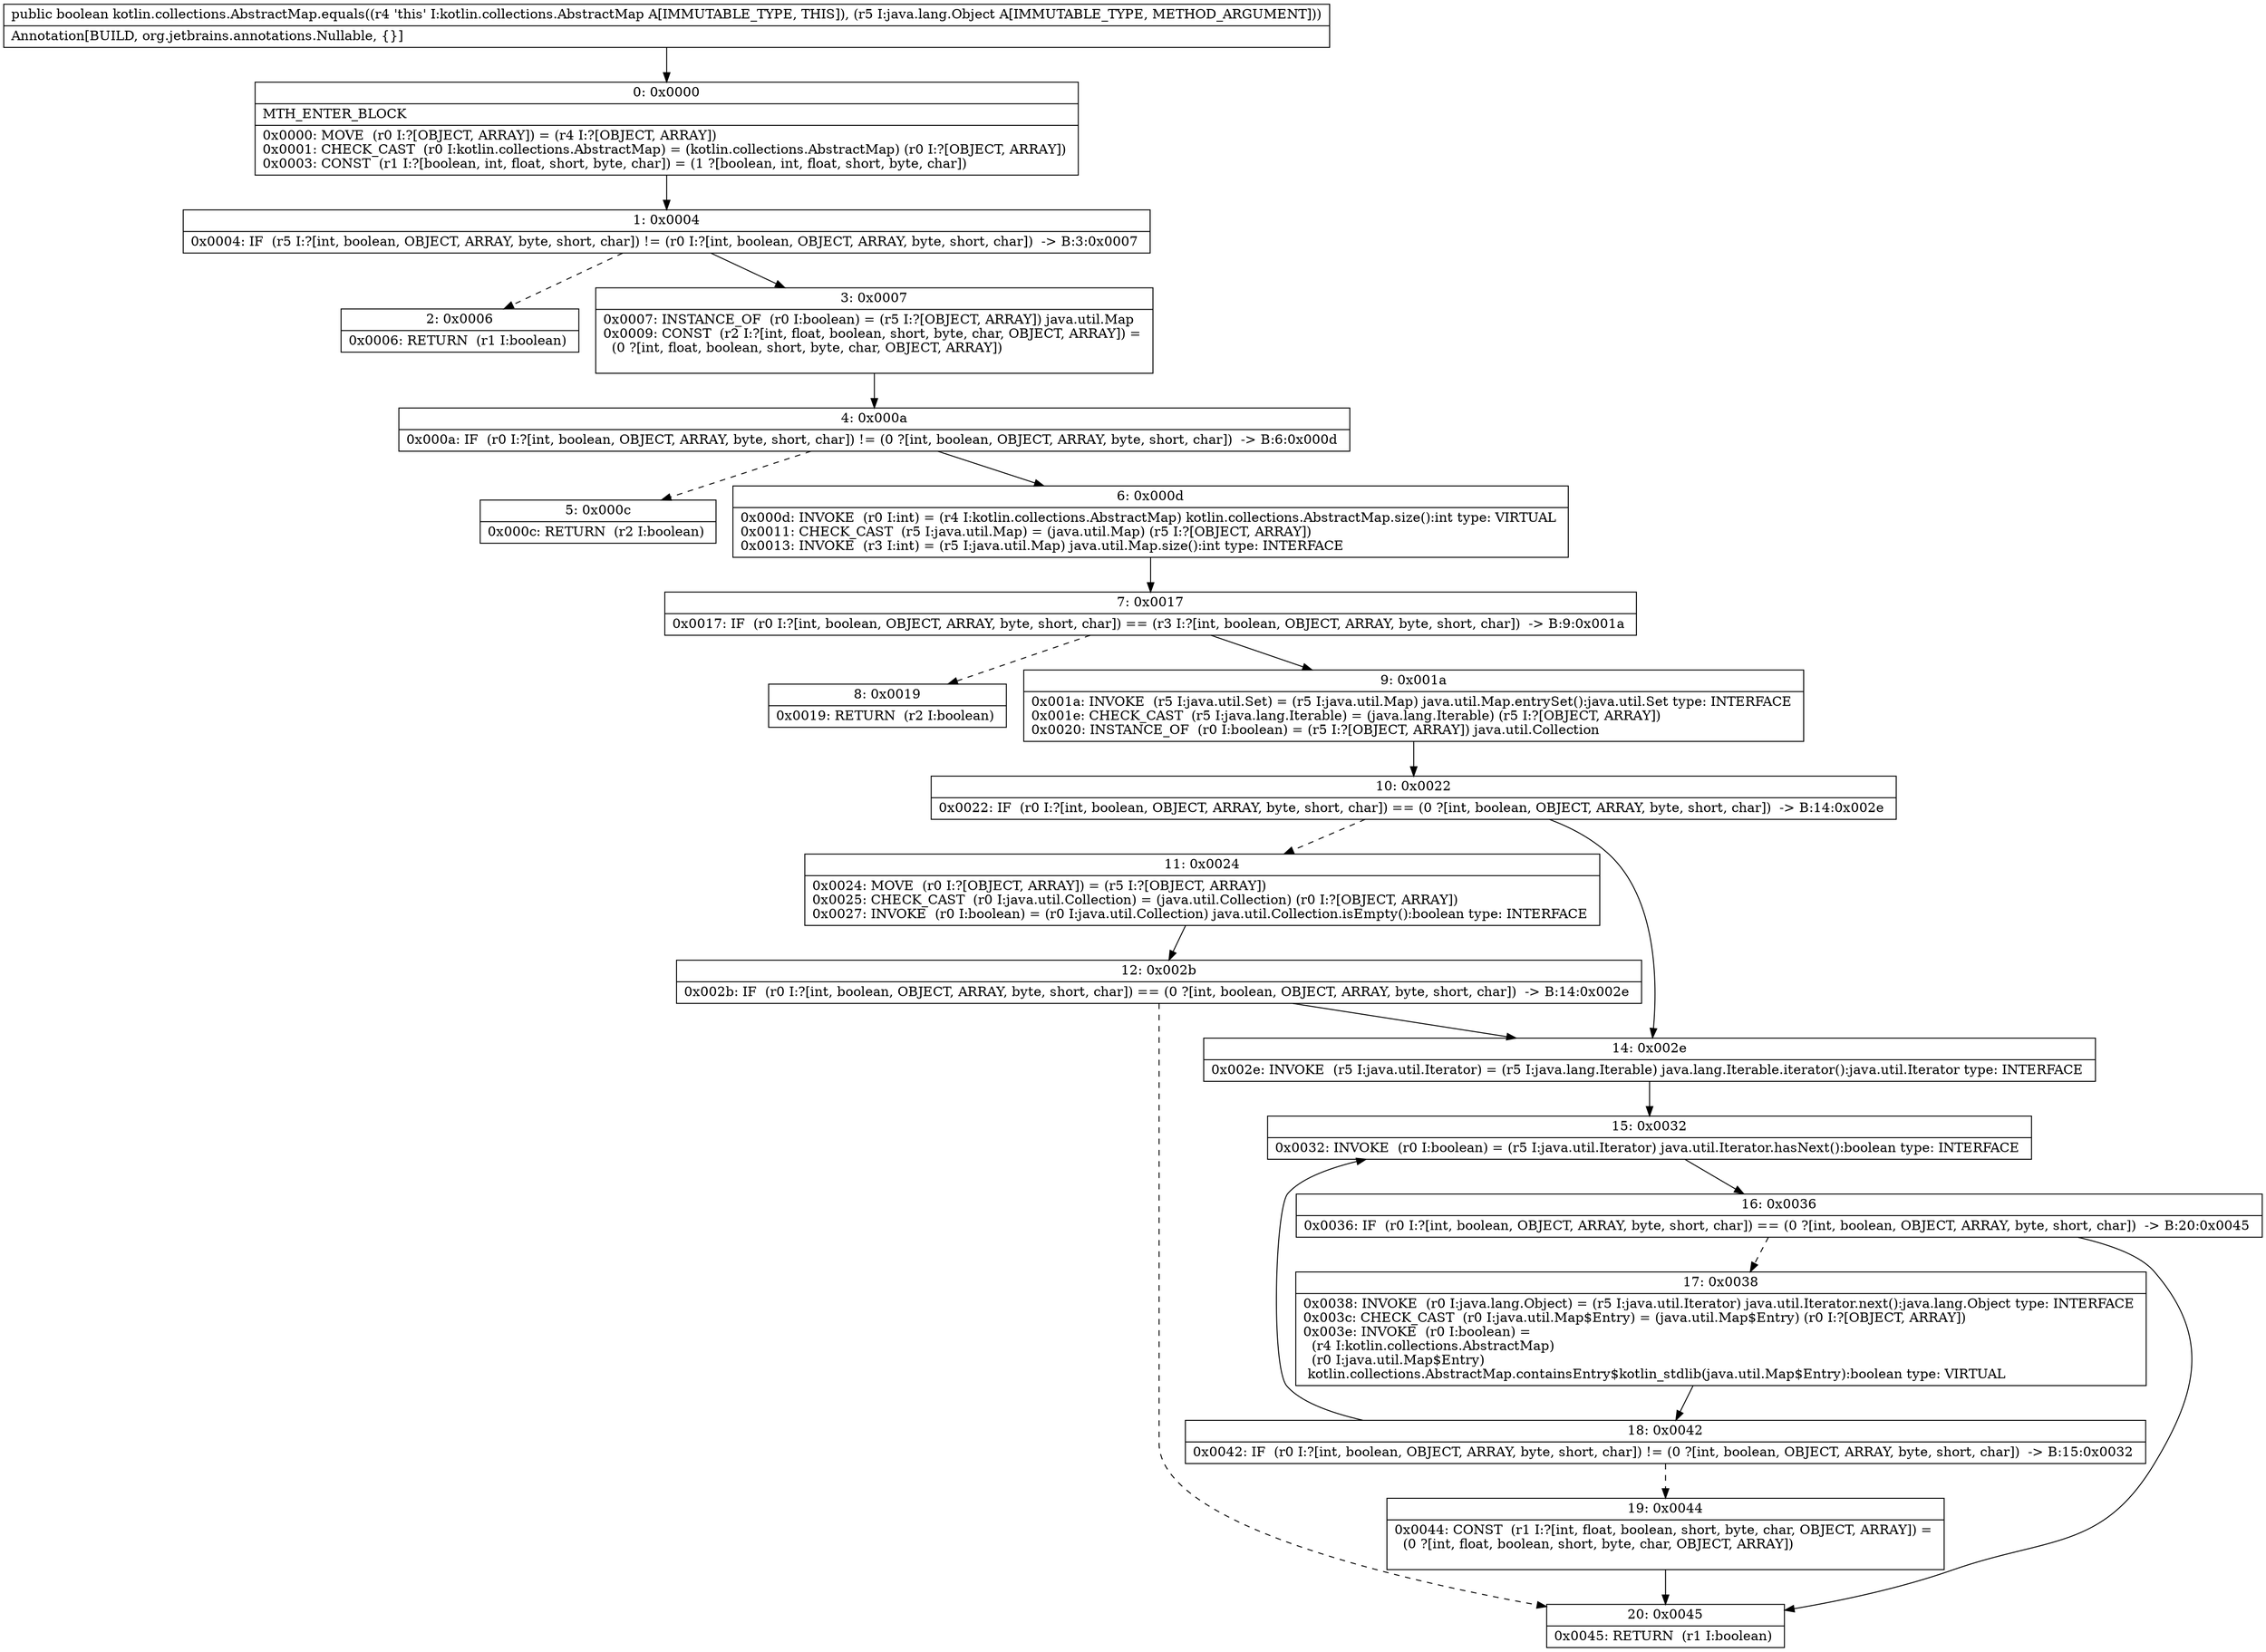 digraph "CFG forkotlin.collections.AbstractMap.equals(Ljava\/lang\/Object;)Z" {
Node_0 [shape=record,label="{0\:\ 0x0000|MTH_ENTER_BLOCK\l|0x0000: MOVE  (r0 I:?[OBJECT, ARRAY]) = (r4 I:?[OBJECT, ARRAY]) \l0x0001: CHECK_CAST  (r0 I:kotlin.collections.AbstractMap) = (kotlin.collections.AbstractMap) (r0 I:?[OBJECT, ARRAY]) \l0x0003: CONST  (r1 I:?[boolean, int, float, short, byte, char]) = (1 ?[boolean, int, float, short, byte, char]) \l}"];
Node_1 [shape=record,label="{1\:\ 0x0004|0x0004: IF  (r5 I:?[int, boolean, OBJECT, ARRAY, byte, short, char]) != (r0 I:?[int, boolean, OBJECT, ARRAY, byte, short, char])  \-\> B:3:0x0007 \l}"];
Node_2 [shape=record,label="{2\:\ 0x0006|0x0006: RETURN  (r1 I:boolean) \l}"];
Node_3 [shape=record,label="{3\:\ 0x0007|0x0007: INSTANCE_OF  (r0 I:boolean) = (r5 I:?[OBJECT, ARRAY]) java.util.Map \l0x0009: CONST  (r2 I:?[int, float, boolean, short, byte, char, OBJECT, ARRAY]) = \l  (0 ?[int, float, boolean, short, byte, char, OBJECT, ARRAY])\l \l}"];
Node_4 [shape=record,label="{4\:\ 0x000a|0x000a: IF  (r0 I:?[int, boolean, OBJECT, ARRAY, byte, short, char]) != (0 ?[int, boolean, OBJECT, ARRAY, byte, short, char])  \-\> B:6:0x000d \l}"];
Node_5 [shape=record,label="{5\:\ 0x000c|0x000c: RETURN  (r2 I:boolean) \l}"];
Node_6 [shape=record,label="{6\:\ 0x000d|0x000d: INVOKE  (r0 I:int) = (r4 I:kotlin.collections.AbstractMap) kotlin.collections.AbstractMap.size():int type: VIRTUAL \l0x0011: CHECK_CAST  (r5 I:java.util.Map) = (java.util.Map) (r5 I:?[OBJECT, ARRAY]) \l0x0013: INVOKE  (r3 I:int) = (r5 I:java.util.Map) java.util.Map.size():int type: INTERFACE \l}"];
Node_7 [shape=record,label="{7\:\ 0x0017|0x0017: IF  (r0 I:?[int, boolean, OBJECT, ARRAY, byte, short, char]) == (r3 I:?[int, boolean, OBJECT, ARRAY, byte, short, char])  \-\> B:9:0x001a \l}"];
Node_8 [shape=record,label="{8\:\ 0x0019|0x0019: RETURN  (r2 I:boolean) \l}"];
Node_9 [shape=record,label="{9\:\ 0x001a|0x001a: INVOKE  (r5 I:java.util.Set) = (r5 I:java.util.Map) java.util.Map.entrySet():java.util.Set type: INTERFACE \l0x001e: CHECK_CAST  (r5 I:java.lang.Iterable) = (java.lang.Iterable) (r5 I:?[OBJECT, ARRAY]) \l0x0020: INSTANCE_OF  (r0 I:boolean) = (r5 I:?[OBJECT, ARRAY]) java.util.Collection \l}"];
Node_10 [shape=record,label="{10\:\ 0x0022|0x0022: IF  (r0 I:?[int, boolean, OBJECT, ARRAY, byte, short, char]) == (0 ?[int, boolean, OBJECT, ARRAY, byte, short, char])  \-\> B:14:0x002e \l}"];
Node_11 [shape=record,label="{11\:\ 0x0024|0x0024: MOVE  (r0 I:?[OBJECT, ARRAY]) = (r5 I:?[OBJECT, ARRAY]) \l0x0025: CHECK_CAST  (r0 I:java.util.Collection) = (java.util.Collection) (r0 I:?[OBJECT, ARRAY]) \l0x0027: INVOKE  (r0 I:boolean) = (r0 I:java.util.Collection) java.util.Collection.isEmpty():boolean type: INTERFACE \l}"];
Node_12 [shape=record,label="{12\:\ 0x002b|0x002b: IF  (r0 I:?[int, boolean, OBJECT, ARRAY, byte, short, char]) == (0 ?[int, boolean, OBJECT, ARRAY, byte, short, char])  \-\> B:14:0x002e \l}"];
Node_14 [shape=record,label="{14\:\ 0x002e|0x002e: INVOKE  (r5 I:java.util.Iterator) = (r5 I:java.lang.Iterable) java.lang.Iterable.iterator():java.util.Iterator type: INTERFACE \l}"];
Node_15 [shape=record,label="{15\:\ 0x0032|0x0032: INVOKE  (r0 I:boolean) = (r5 I:java.util.Iterator) java.util.Iterator.hasNext():boolean type: INTERFACE \l}"];
Node_16 [shape=record,label="{16\:\ 0x0036|0x0036: IF  (r0 I:?[int, boolean, OBJECT, ARRAY, byte, short, char]) == (0 ?[int, boolean, OBJECT, ARRAY, byte, short, char])  \-\> B:20:0x0045 \l}"];
Node_17 [shape=record,label="{17\:\ 0x0038|0x0038: INVOKE  (r0 I:java.lang.Object) = (r5 I:java.util.Iterator) java.util.Iterator.next():java.lang.Object type: INTERFACE \l0x003c: CHECK_CAST  (r0 I:java.util.Map$Entry) = (java.util.Map$Entry) (r0 I:?[OBJECT, ARRAY]) \l0x003e: INVOKE  (r0 I:boolean) = \l  (r4 I:kotlin.collections.AbstractMap)\l  (r0 I:java.util.Map$Entry)\l kotlin.collections.AbstractMap.containsEntry$kotlin_stdlib(java.util.Map$Entry):boolean type: VIRTUAL \l}"];
Node_18 [shape=record,label="{18\:\ 0x0042|0x0042: IF  (r0 I:?[int, boolean, OBJECT, ARRAY, byte, short, char]) != (0 ?[int, boolean, OBJECT, ARRAY, byte, short, char])  \-\> B:15:0x0032 \l}"];
Node_19 [shape=record,label="{19\:\ 0x0044|0x0044: CONST  (r1 I:?[int, float, boolean, short, byte, char, OBJECT, ARRAY]) = \l  (0 ?[int, float, boolean, short, byte, char, OBJECT, ARRAY])\l \l}"];
Node_20 [shape=record,label="{20\:\ 0x0045|0x0045: RETURN  (r1 I:boolean) \l}"];
MethodNode[shape=record,label="{public boolean kotlin.collections.AbstractMap.equals((r4 'this' I:kotlin.collections.AbstractMap A[IMMUTABLE_TYPE, THIS]), (r5 I:java.lang.Object A[IMMUTABLE_TYPE, METHOD_ARGUMENT]))  | Annotation[BUILD, org.jetbrains.annotations.Nullable, \{\}]\l}"];
MethodNode -> Node_0;
Node_0 -> Node_1;
Node_1 -> Node_2[style=dashed];
Node_1 -> Node_3;
Node_3 -> Node_4;
Node_4 -> Node_5[style=dashed];
Node_4 -> Node_6;
Node_6 -> Node_7;
Node_7 -> Node_8[style=dashed];
Node_7 -> Node_9;
Node_9 -> Node_10;
Node_10 -> Node_11[style=dashed];
Node_10 -> Node_14;
Node_11 -> Node_12;
Node_12 -> Node_14;
Node_12 -> Node_20[style=dashed];
Node_14 -> Node_15;
Node_15 -> Node_16;
Node_16 -> Node_17[style=dashed];
Node_16 -> Node_20;
Node_17 -> Node_18;
Node_18 -> Node_15;
Node_18 -> Node_19[style=dashed];
Node_19 -> Node_20;
}

